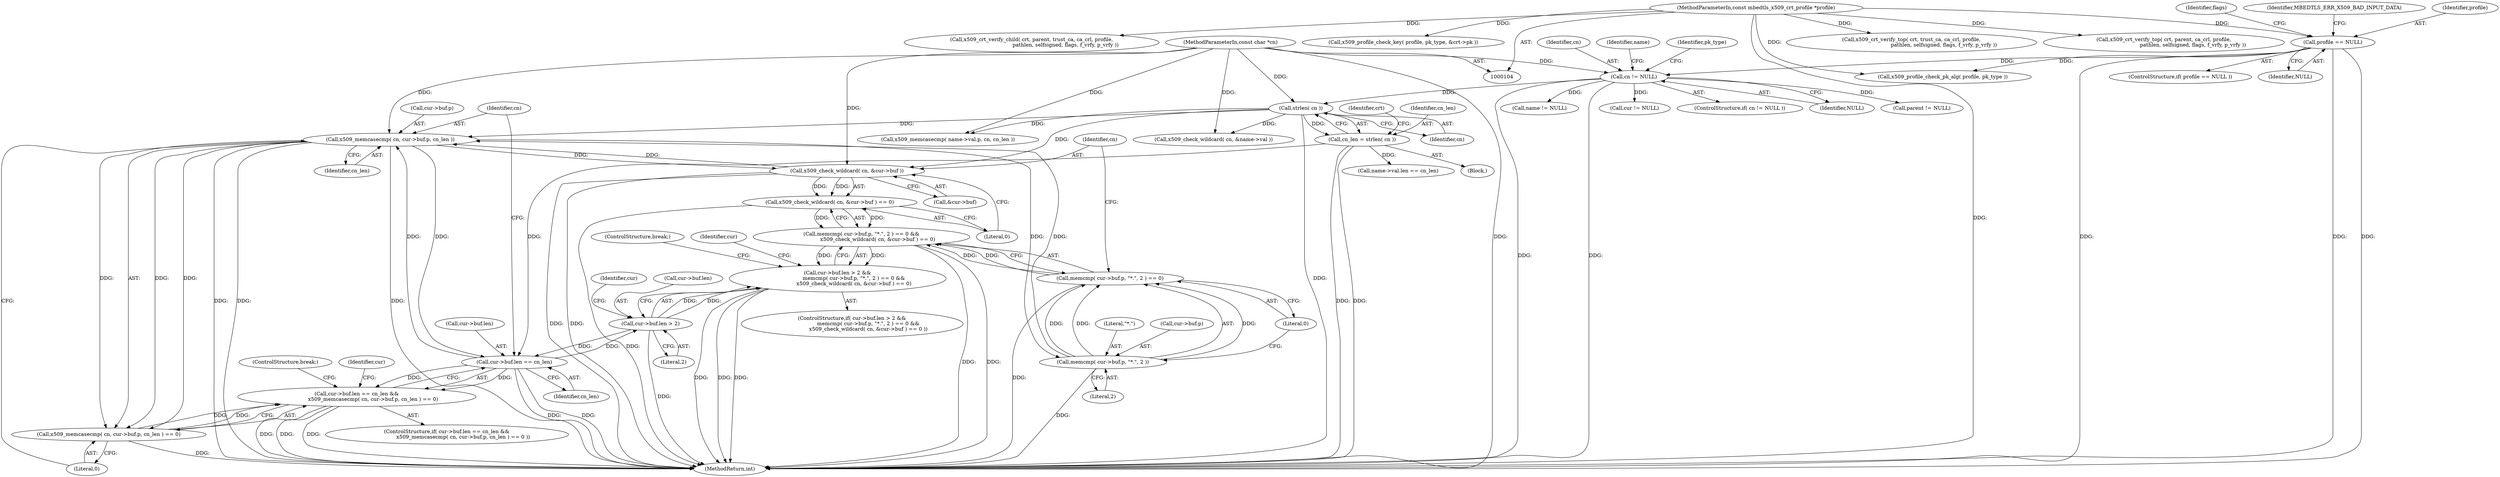 digraph "0_mbedtls_d15795acd5074e0b44e71f7ede8bdfe1b48591fc@pointer" {
"1000184" [label="(Call,x509_memcasecmp( cn, cur->buf.p, cn_len ))"];
"1000215" [label="(Call,x509_check_wildcard( cn, &cur->buf ))"];
"1000184" [label="(Call,x509_memcasecmp( cn, cur->buf.p, cn_len ))"];
"1000154" [label="(Call,strlen( cn ))"];
"1000142" [label="(Call,cn != NULL)"];
"1000109" [label="(MethodParameterIn,const char *cn)"];
"1000132" [label="(Call,profile == NULL)"];
"1000108" [label="(MethodParameterIn,const mbedtls_x509_crt_profile *profile)"];
"1000205" [label="(Call,memcmp( cur->buf.p, \"*.\", 2 ))"];
"1000176" [label="(Call,cur->buf.len == cn_len)"];
"1000196" [label="(Call,cur->buf.len > 2)"];
"1000152" [label="(Call,cn_len = strlen( cn ))"];
"1000175" [label="(Call,cur->buf.len == cn_len &&\n                    x509_memcasecmp( cn, cur->buf.p, cn_len ) == 0)"];
"1000183" [label="(Call,x509_memcasecmp( cn, cur->buf.p, cn_len ) == 0)"];
"1000204" [label="(Call,memcmp( cur->buf.p, \"*.\", 2 ) == 0)"];
"1000203" [label="(Call,memcmp( cur->buf.p, \"*.\", 2 ) == 0 &&\n                    x509_check_wildcard( cn, &cur->buf ) == 0)"];
"1000195" [label="(Call,cur->buf.len > 2 &&\n                    memcmp( cur->buf.p, \"*.\", 2 ) == 0 &&\n                    x509_check_wildcard( cn, &cur->buf ) == 0)"];
"1000214" [label="(Call,x509_check_wildcard( cn, &cur->buf ) == 0)"];
"1000185" [label="(Identifier,cn)"];
"1000217" [label="(Call,&cur->buf)"];
"1000240" [label="(Call,name != NULL)"];
"1000197" [label="(Call,cur->buf.len)"];
"1000295" [label="(Call,x509_check_wildcard( cn, &name->val ))"];
"1000191" [label="(Identifier,cn_len)"];
"1000225" [label="(Identifier,cur)"];
"1000215" [label="(Call,x509_check_wildcard( cn, &cur->buf ))"];
"1000378" [label="(Call,x509_crt_verify_top( crt, parent, ca_crl, profile,\n                                    pathlen, selfsigned, flags, f_vrfy, p_vrfy ))"];
"1000142" [label="(Call,cn != NULL)"];
"1000175" [label="(Call,cur->buf.len == cn_len &&\n                    x509_memcasecmp( cn, cur->buf.p, cn_len ) == 0)"];
"1000132" [label="(Call,profile == NULL)"];
"1000155" [label="(Identifier,cn)"];
"1000317" [label="(Identifier,pk_type)"];
"1000213" [label="(Literal,0)"];
"1000176" [label="(Call,cur->buf.len == cn_len)"];
"1000108" [label="(MethodParameterIn,const mbedtls_x509_crt_profile *profile)"];
"1000177" [label="(Call,cur->buf.len)"];
"1000199" [label="(Identifier,cur)"];
"1000204" [label="(Call,memcmp( cur->buf.p, \"*.\", 2 ) == 0)"];
"1000194" [label="(ControlStructure,if( cur->buf.len > 2 &&\n                    memcmp( cur->buf.p, \"*.\", 2 ) == 0 &&\n                    x509_check_wildcard( cn, &cur->buf ) == 0 ))"];
"1000214" [label="(Call,x509_check_wildcard( cn, &cur->buf ) == 0)"];
"1000211" [label="(Literal,\"*.\")"];
"1000216" [label="(Identifier,cn)"];
"1000109" [label="(MethodParameterIn,const char *cn)"];
"1000192" [label="(Literal,0)"];
"1000136" [label="(Identifier,MBEDTLS_ERR_X509_BAD_INPUT_DATA)"];
"1000170" [label="(Call,cur != NULL)"];
"1000256" [label="(Call,name->val.len == cn_len)"];
"1000203" [label="(Call,memcmp( cur->buf.p, \"*.\", 2 ) == 0 &&\n                    x509_check_wildcard( cn, &cur->buf ) == 0)"];
"1000143" [label="(Identifier,cn)"];
"1000154" [label="(Call,strlen( cn ))"];
"1000264" [label="(Call,x509_memcasecmp( name->val.p, cn, cn_len ))"];
"1000205" [label="(Call,memcmp( cur->buf.p, \"*.\", 2 ))"];
"1000134" [label="(Identifier,NULL)"];
"1000206" [label="(Call,cur->buf.p)"];
"1000131" [label="(ControlStructure,if( profile == NULL ))"];
"1000196" [label="(Call,cur->buf.len > 2)"];
"1000159" [label="(Identifier,crt)"];
"1000174" [label="(ControlStructure,if( cur->buf.len == cn_len &&\n                    x509_memcasecmp( cn, cur->buf.p, cn_len ) == 0 ))"];
"1000133" [label="(Identifier,profile)"];
"1000184" [label="(Call,x509_memcasecmp( cn, cur->buf.p, cn_len ))"];
"1000182" [label="(Identifier,cn_len)"];
"1000195" [label="(Call,cur->buf.len > 2 &&\n                    memcmp( cur->buf.p, \"*.\", 2 ) == 0 &&\n                    x509_check_wildcard( cn, &cur->buf ) == 0)"];
"1000141" [label="(ControlStructure,if( cn != NULL ))"];
"1000428" [label="(Call,x509_crt_verify_child( crt, parent, trust_ca, ca_crl, profile,\n                                          pathlen, selfsigned, flags, f_vrfy, p_vrfy ))"];
"1000186" [label="(Call,cur->buf.p)"];
"1000208" [label="(Identifier,cur)"];
"1000153" [label="(Identifier,cn_len)"];
"1000147" [label="(Identifier,name)"];
"1000335" [label="(Call,x509_profile_check_key( profile, pk_type, &crt->pk ))"];
"1000325" [label="(Call,x509_profile_check_pk_alg( profile, pk_type ))"];
"1000145" [label="(Block,)"];
"1000183" [label="(Call,x509_memcasecmp( cn, cur->buf.p, cn_len ) == 0)"];
"1000223" [label="(ControlStructure,break;)"];
"1000193" [label="(ControlStructure,break;)"];
"1000212" [label="(Literal,2)"];
"1000152" [label="(Call,cn_len = strlen( cn ))"];
"1000221" [label="(Literal,0)"];
"1000139" [label="(Identifier,flags)"];
"1000144" [label="(Identifier,NULL)"];
"1000351" [label="(Call,parent != NULL)"];
"1000449" [label="(Call,x509_crt_verify_top( crt, trust_ca, ca_crl, profile,\n                                        pathlen, selfsigned, flags, f_vrfy, p_vrfy ))"];
"1000474" [label="(MethodReturn,int)"];
"1000202" [label="(Literal,2)"];
"1000184" -> "1000183"  [label="AST: "];
"1000184" -> "1000191"  [label="CFG: "];
"1000185" -> "1000184"  [label="AST: "];
"1000186" -> "1000184"  [label="AST: "];
"1000191" -> "1000184"  [label="AST: "];
"1000192" -> "1000184"  [label="CFG: "];
"1000184" -> "1000474"  [label="DDG: "];
"1000184" -> "1000474"  [label="DDG: "];
"1000184" -> "1000474"  [label="DDG: "];
"1000184" -> "1000176"  [label="DDG: "];
"1000184" -> "1000183"  [label="DDG: "];
"1000184" -> "1000183"  [label="DDG: "];
"1000184" -> "1000183"  [label="DDG: "];
"1000215" -> "1000184"  [label="DDG: "];
"1000154" -> "1000184"  [label="DDG: "];
"1000109" -> "1000184"  [label="DDG: "];
"1000205" -> "1000184"  [label="DDG: "];
"1000176" -> "1000184"  [label="DDG: "];
"1000184" -> "1000205"  [label="DDG: "];
"1000184" -> "1000215"  [label="DDG: "];
"1000215" -> "1000214"  [label="AST: "];
"1000215" -> "1000217"  [label="CFG: "];
"1000216" -> "1000215"  [label="AST: "];
"1000217" -> "1000215"  [label="AST: "];
"1000221" -> "1000215"  [label="CFG: "];
"1000215" -> "1000474"  [label="DDG: "];
"1000215" -> "1000474"  [label="DDG: "];
"1000215" -> "1000214"  [label="DDG: "];
"1000215" -> "1000214"  [label="DDG: "];
"1000154" -> "1000215"  [label="DDG: "];
"1000109" -> "1000215"  [label="DDG: "];
"1000154" -> "1000152"  [label="AST: "];
"1000154" -> "1000155"  [label="CFG: "];
"1000155" -> "1000154"  [label="AST: "];
"1000152" -> "1000154"  [label="CFG: "];
"1000154" -> "1000474"  [label="DDG: "];
"1000154" -> "1000152"  [label="DDG: "];
"1000142" -> "1000154"  [label="DDG: "];
"1000109" -> "1000154"  [label="DDG: "];
"1000154" -> "1000264"  [label="DDG: "];
"1000154" -> "1000295"  [label="DDG: "];
"1000142" -> "1000141"  [label="AST: "];
"1000142" -> "1000144"  [label="CFG: "];
"1000143" -> "1000142"  [label="AST: "];
"1000144" -> "1000142"  [label="AST: "];
"1000147" -> "1000142"  [label="CFG: "];
"1000317" -> "1000142"  [label="CFG: "];
"1000142" -> "1000474"  [label="DDG: "];
"1000142" -> "1000474"  [label="DDG: "];
"1000109" -> "1000142"  [label="DDG: "];
"1000132" -> "1000142"  [label="DDG: "];
"1000142" -> "1000170"  [label="DDG: "];
"1000142" -> "1000240"  [label="DDG: "];
"1000142" -> "1000351"  [label="DDG: "];
"1000109" -> "1000104"  [label="AST: "];
"1000109" -> "1000474"  [label="DDG: "];
"1000109" -> "1000264"  [label="DDG: "];
"1000109" -> "1000295"  [label="DDG: "];
"1000132" -> "1000131"  [label="AST: "];
"1000132" -> "1000134"  [label="CFG: "];
"1000133" -> "1000132"  [label="AST: "];
"1000134" -> "1000132"  [label="AST: "];
"1000136" -> "1000132"  [label="CFG: "];
"1000139" -> "1000132"  [label="CFG: "];
"1000132" -> "1000474"  [label="DDG: "];
"1000132" -> "1000474"  [label="DDG: "];
"1000132" -> "1000474"  [label="DDG: "];
"1000108" -> "1000132"  [label="DDG: "];
"1000132" -> "1000325"  [label="DDG: "];
"1000108" -> "1000104"  [label="AST: "];
"1000108" -> "1000474"  [label="DDG: "];
"1000108" -> "1000325"  [label="DDG: "];
"1000108" -> "1000335"  [label="DDG: "];
"1000108" -> "1000378"  [label="DDG: "];
"1000108" -> "1000428"  [label="DDG: "];
"1000108" -> "1000449"  [label="DDG: "];
"1000205" -> "1000204"  [label="AST: "];
"1000205" -> "1000212"  [label="CFG: "];
"1000206" -> "1000205"  [label="AST: "];
"1000211" -> "1000205"  [label="AST: "];
"1000212" -> "1000205"  [label="AST: "];
"1000213" -> "1000205"  [label="CFG: "];
"1000205" -> "1000474"  [label="DDG: "];
"1000205" -> "1000204"  [label="DDG: "];
"1000205" -> "1000204"  [label="DDG: "];
"1000205" -> "1000204"  [label="DDG: "];
"1000176" -> "1000175"  [label="AST: "];
"1000176" -> "1000182"  [label="CFG: "];
"1000177" -> "1000176"  [label="AST: "];
"1000182" -> "1000176"  [label="AST: "];
"1000185" -> "1000176"  [label="CFG: "];
"1000175" -> "1000176"  [label="CFG: "];
"1000176" -> "1000474"  [label="DDG: "];
"1000176" -> "1000474"  [label="DDG: "];
"1000176" -> "1000175"  [label="DDG: "];
"1000176" -> "1000175"  [label="DDG: "];
"1000196" -> "1000176"  [label="DDG: "];
"1000152" -> "1000176"  [label="DDG: "];
"1000176" -> "1000196"  [label="DDG: "];
"1000196" -> "1000195"  [label="AST: "];
"1000196" -> "1000202"  [label="CFG: "];
"1000197" -> "1000196"  [label="AST: "];
"1000202" -> "1000196"  [label="AST: "];
"1000208" -> "1000196"  [label="CFG: "];
"1000195" -> "1000196"  [label="CFG: "];
"1000196" -> "1000474"  [label="DDG: "];
"1000196" -> "1000195"  [label="DDG: "];
"1000196" -> "1000195"  [label="DDG: "];
"1000152" -> "1000145"  [label="AST: "];
"1000153" -> "1000152"  [label="AST: "];
"1000159" -> "1000152"  [label="CFG: "];
"1000152" -> "1000474"  [label="DDG: "];
"1000152" -> "1000474"  [label="DDG: "];
"1000152" -> "1000256"  [label="DDG: "];
"1000175" -> "1000174"  [label="AST: "];
"1000175" -> "1000183"  [label="CFG: "];
"1000183" -> "1000175"  [label="AST: "];
"1000193" -> "1000175"  [label="CFG: "];
"1000199" -> "1000175"  [label="CFG: "];
"1000175" -> "1000474"  [label="DDG: "];
"1000175" -> "1000474"  [label="DDG: "];
"1000175" -> "1000474"  [label="DDG: "];
"1000183" -> "1000175"  [label="DDG: "];
"1000183" -> "1000175"  [label="DDG: "];
"1000183" -> "1000192"  [label="CFG: "];
"1000192" -> "1000183"  [label="AST: "];
"1000183" -> "1000474"  [label="DDG: "];
"1000204" -> "1000203"  [label="AST: "];
"1000204" -> "1000213"  [label="CFG: "];
"1000213" -> "1000204"  [label="AST: "];
"1000216" -> "1000204"  [label="CFG: "];
"1000203" -> "1000204"  [label="CFG: "];
"1000204" -> "1000474"  [label="DDG: "];
"1000204" -> "1000203"  [label="DDG: "];
"1000204" -> "1000203"  [label="DDG: "];
"1000203" -> "1000195"  [label="AST: "];
"1000203" -> "1000214"  [label="CFG: "];
"1000214" -> "1000203"  [label="AST: "];
"1000195" -> "1000203"  [label="CFG: "];
"1000203" -> "1000474"  [label="DDG: "];
"1000203" -> "1000474"  [label="DDG: "];
"1000203" -> "1000195"  [label="DDG: "];
"1000203" -> "1000195"  [label="DDG: "];
"1000214" -> "1000203"  [label="DDG: "];
"1000214" -> "1000203"  [label="DDG: "];
"1000195" -> "1000194"  [label="AST: "];
"1000223" -> "1000195"  [label="CFG: "];
"1000225" -> "1000195"  [label="CFG: "];
"1000195" -> "1000474"  [label="DDG: "];
"1000195" -> "1000474"  [label="DDG: "];
"1000195" -> "1000474"  [label="DDG: "];
"1000214" -> "1000221"  [label="CFG: "];
"1000221" -> "1000214"  [label="AST: "];
"1000214" -> "1000474"  [label="DDG: "];
}
